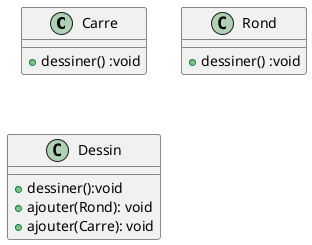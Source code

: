 @startuml Composite
class Carre {
    + dessiner() :void
}
class Rond {
    + dessiner() :void
}
class Dessin {
    + dessiner():void
    + ajouter(Rond): void
    + ajouter(Carre): void
}
@enduml